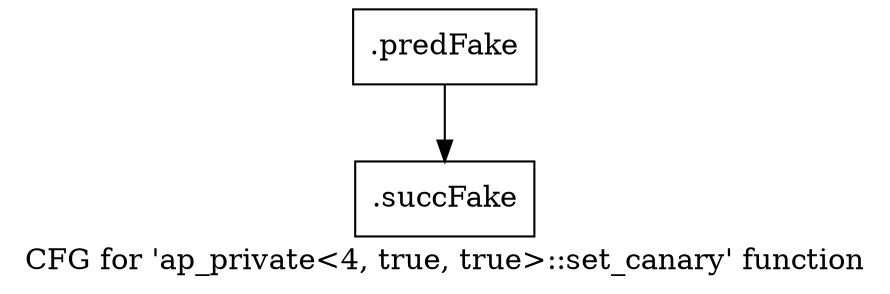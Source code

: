 digraph "CFG for 'ap_private\<4, true, true\>::set_canary' function" {
	label="CFG for 'ap_private\<4, true, true\>::set_canary' function";

	Node0x45cfae0 [shape=record,filename="",linenumber="",label="{.predFake}"];
	Node0x45cfae0 -> Node0x439a570[ callList="" memoryops="" filename="/media/miguel/NewVolume/Linux/Xilinx/Vitis_HLS/2020.2/include/etc/ap_private.h" execusionnum="1888"];
	Node0x439a570 [shape=record,filename="/media/miguel/NewVolume/Linux/Xilinx/Vitis_HLS/2020.2/include/etc/ap_private.h",linenumber="1422",label="{.succFake}"];
}
